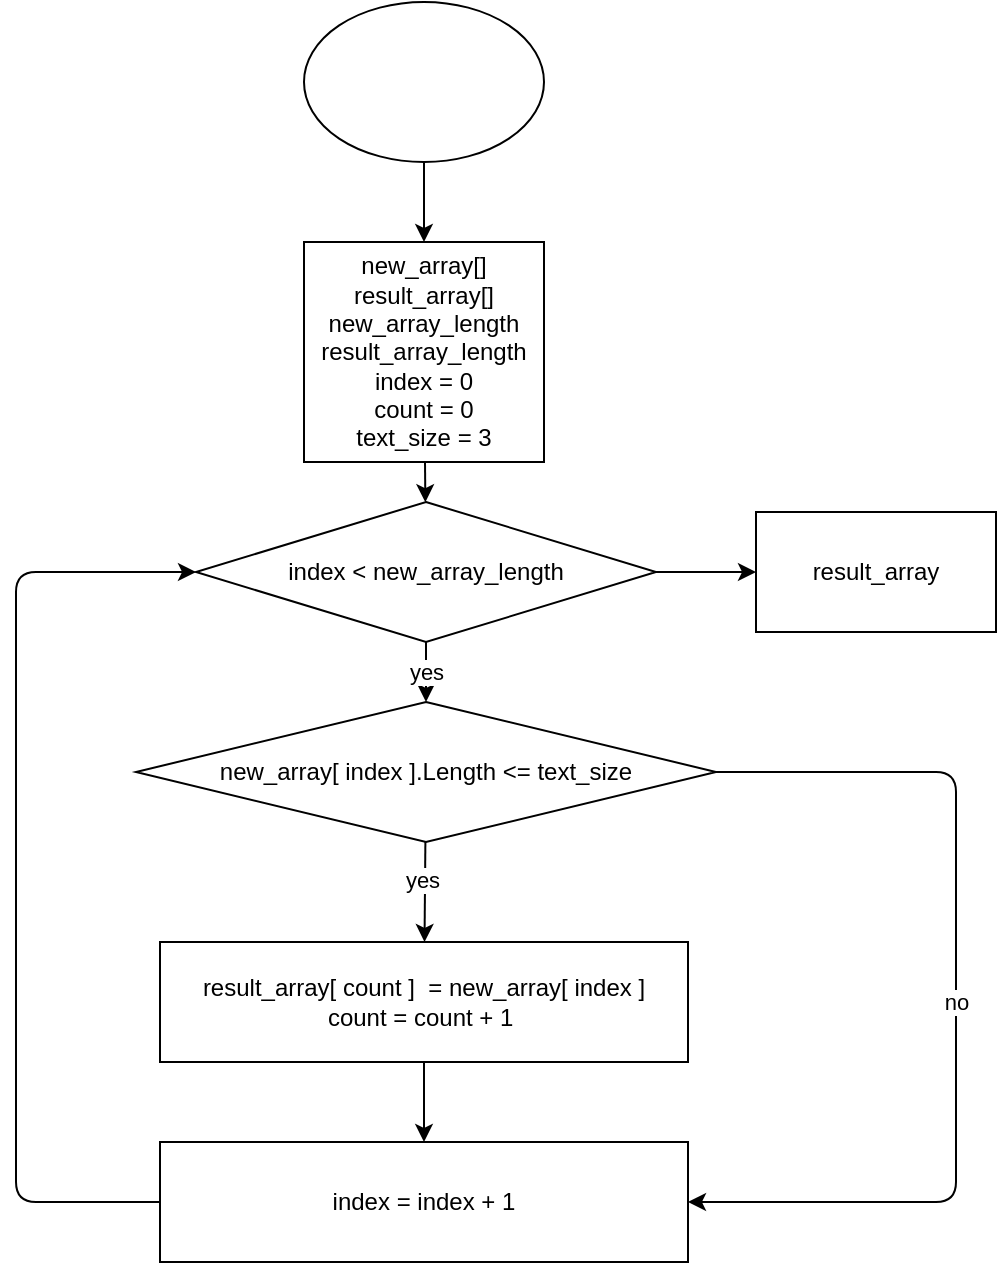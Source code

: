 <mxfile>
    <diagram id="PIStt2pYxE5VBWSliA-n" name="Страница 1">
        <mxGraphModel dx="679" dy="418" grid="1" gridSize="10" guides="1" tooltips="1" connect="1" arrows="1" fold="1" page="1" pageScale="1" pageWidth="827" pageHeight="1169" math="0" shadow="0">
            <root>
                <mxCell id="0"/>
                <mxCell id="1" parent="0"/>
                <mxCell id="4" value="" style="edgeStyle=none;html=1;" edge="1" parent="1" source="2" target="3">
                    <mxGeometry relative="1" as="geometry"/>
                </mxCell>
                <mxCell id="2" value="" style="ellipse;whiteSpace=wrap;html=1;" vertex="1" parent="1">
                    <mxGeometry x="354" y="30" width="120" height="80" as="geometry"/>
                </mxCell>
                <mxCell id="6" value="" style="edgeStyle=none;html=1;" edge="1" parent="1" source="3" target="5">
                    <mxGeometry relative="1" as="geometry"/>
                </mxCell>
                <mxCell id="3" value="new_array[]&lt;br&gt;result_array[]&lt;br&gt;new_array_length&lt;br&gt;result_array_length&lt;br&gt;index = 0&lt;br&gt;count = 0&lt;br&gt;text_size = 3" style="rounded=0;whiteSpace=wrap;html=1;" vertex="1" parent="1">
                    <mxGeometry x="354" y="150" width="120" height="110" as="geometry"/>
                </mxCell>
                <mxCell id="8" value="yes" style="edgeStyle=none;html=1;" edge="1" parent="1" source="5" target="7">
                    <mxGeometry relative="1" as="geometry"/>
                </mxCell>
                <mxCell id="23" value="" style="edgeStyle=none;html=1;" edge="1" parent="1" source="5" target="22">
                    <mxGeometry relative="1" as="geometry"/>
                </mxCell>
                <mxCell id="5" value="index &amp;lt; new_array_length" style="rhombus;whiteSpace=wrap;html=1;rounded=0;" vertex="1" parent="1">
                    <mxGeometry x="300" y="280" width="230" height="70" as="geometry"/>
                </mxCell>
                <mxCell id="10" value="no" style="edgeStyle=none;html=1;exitX=1;exitY=0.5;exitDx=0;exitDy=0;entryX=1;entryY=0.5;entryDx=0;entryDy=0;" edge="1" parent="1" source="7" target="18">
                    <mxGeometry relative="1" as="geometry">
                        <mxPoint x="650" y="448" as="targetPoint"/>
                        <Array as="points">
                            <mxPoint x="680" y="415"/>
                            <mxPoint x="680" y="630"/>
                        </Array>
                    </mxGeometry>
                </mxCell>
                <mxCell id="12" value="" style="edgeStyle=none;html=1;" edge="1" parent="1" source="7" target="11">
                    <mxGeometry relative="1" as="geometry"/>
                </mxCell>
                <mxCell id="15" value="yes" style="edgeLabel;html=1;align=center;verticalAlign=middle;resizable=0;points=[];" vertex="1" connectable="0" parent="12">
                    <mxGeometry x="-0.258" y="-2" relative="1" as="geometry">
                        <mxPoint as="offset"/>
                    </mxGeometry>
                </mxCell>
                <mxCell id="7" value="new_array[ index ].Length &amp;lt;= text_size" style="rhombus;whiteSpace=wrap;html=1;rounded=0;" vertex="1" parent="1">
                    <mxGeometry x="270" y="380" width="290" height="70" as="geometry"/>
                </mxCell>
                <mxCell id="19" value="" style="edgeStyle=none;html=1;" edge="1" parent="1" source="11" target="18">
                    <mxGeometry relative="1" as="geometry"/>
                </mxCell>
                <mxCell id="11" value="&lt;span&gt;result_array[ count ]&amp;nbsp; =&amp;nbsp;&lt;/span&gt;new_array[ index ]&lt;br&gt;count = count + 1&amp;nbsp;" style="rounded=0;whiteSpace=wrap;html=1;" vertex="1" parent="1">
                    <mxGeometry x="282" y="500" width="264" height="60" as="geometry"/>
                </mxCell>
                <mxCell id="21" style="edgeStyle=none;html=1;entryX=0;entryY=0.5;entryDx=0;entryDy=0;" edge="1" parent="1" source="18" target="5">
                    <mxGeometry relative="1" as="geometry">
                        <mxPoint x="360" y="360" as="targetPoint"/>
                        <Array as="points">
                            <mxPoint x="210" y="630"/>
                            <mxPoint x="210" y="315"/>
                        </Array>
                    </mxGeometry>
                </mxCell>
                <mxCell id="18" value="index = index + 1" style="whiteSpace=wrap;html=1;rounded=0;" vertex="1" parent="1">
                    <mxGeometry x="282" y="600" width="264" height="60" as="geometry"/>
                </mxCell>
                <mxCell id="22" value="result_array" style="whiteSpace=wrap;html=1;rounded=0;" vertex="1" parent="1">
                    <mxGeometry x="580" y="285" width="120" height="60" as="geometry"/>
                </mxCell>
            </root>
        </mxGraphModel>
    </diagram>
</mxfile>